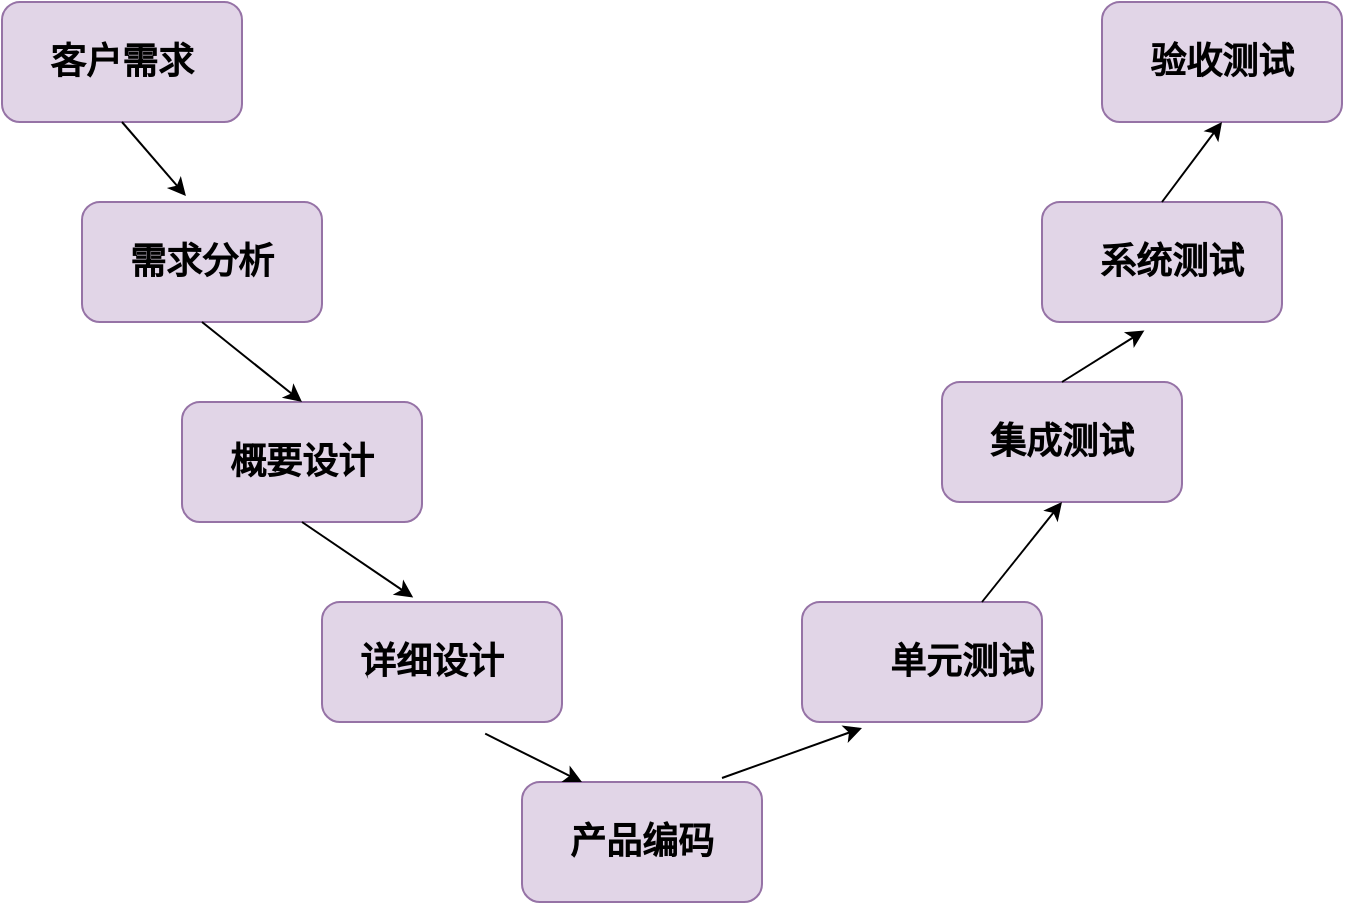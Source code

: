 <mxfile version="14.9.4" type="github">
  <diagram id="tvSWAv2rjN2gD1KwTATf" name="Page-1">
    <mxGraphModel dx="1038" dy="547" grid="1" gridSize="10" guides="1" tooltips="1" connect="1" arrows="1" fold="1" page="1" pageScale="1" pageWidth="827" pageHeight="1169" math="0" shadow="0">
      <root>
        <mxCell id="0" />
        <mxCell id="1" parent="0" />
        <mxCell id="yVtn9EEY_QMr2Gz2V4pB-1" value="" style="rounded=1;whiteSpace=wrap;html=1;fillColor=#e1d5e7;strokeColor=#9673a6;" vertex="1" parent="1">
          <mxGeometry x="50" y="110" width="120" height="60" as="geometry" />
        </mxCell>
        <mxCell id="yVtn9EEY_QMr2Gz2V4pB-2" value="&lt;font style=&quot;font-size: 18px&quot;&gt;&lt;b&gt;客户需求&lt;/b&gt;&lt;/font&gt;" style="text;html=1;strokeColor=none;fillColor=none;align=center;verticalAlign=middle;whiteSpace=wrap;rounded=0;" vertex="1" parent="1">
          <mxGeometry x="65" y="130" width="90" height="20" as="geometry" />
        </mxCell>
        <mxCell id="yVtn9EEY_QMr2Gz2V4pB-3" value="" style="rounded=1;whiteSpace=wrap;html=1;fillColor=#e1d5e7;strokeColor=#9673a6;" vertex="1" parent="1">
          <mxGeometry x="90" y="210" width="120" height="60" as="geometry" />
        </mxCell>
        <mxCell id="yVtn9EEY_QMr2Gz2V4pB-4" value="" style="rounded=1;whiteSpace=wrap;html=1;fillColor=#e1d5e7;strokeColor=#9673a6;" vertex="1" parent="1">
          <mxGeometry x="140" y="310" width="120" height="60" as="geometry" />
        </mxCell>
        <mxCell id="yVtn9EEY_QMr2Gz2V4pB-5" value="" style="rounded=1;whiteSpace=wrap;html=1;fillColor=#e1d5e7;strokeColor=#9673a6;" vertex="1" parent="1">
          <mxGeometry x="210" y="410" width="120" height="60" as="geometry" />
        </mxCell>
        <mxCell id="yVtn9EEY_QMr2Gz2V4pB-6" value="" style="rounded=1;whiteSpace=wrap;html=1;fillColor=#e1d5e7;strokeColor=#9673a6;" vertex="1" parent="1">
          <mxGeometry x="310" y="500" width="120" height="60" as="geometry" />
        </mxCell>
        <mxCell id="yVtn9EEY_QMr2Gz2V4pB-7" value="" style="rounded=1;whiteSpace=wrap;html=1;fillColor=#e1d5e7;strokeColor=#9673a6;" vertex="1" parent="1">
          <mxGeometry x="450" y="410" width="120" height="60" as="geometry" />
        </mxCell>
        <mxCell id="yVtn9EEY_QMr2Gz2V4pB-8" value="" style="rounded=1;whiteSpace=wrap;html=1;fillColor=#e1d5e7;strokeColor=#9673a6;" vertex="1" parent="1">
          <mxGeometry x="520" y="300" width="120" height="60" as="geometry" />
        </mxCell>
        <mxCell id="yVtn9EEY_QMr2Gz2V4pB-9" value="" style="rounded=1;whiteSpace=wrap;html=1;fillColor=#e1d5e7;strokeColor=#9673a6;" vertex="1" parent="1">
          <mxGeometry x="570" y="210" width="120" height="60" as="geometry" />
        </mxCell>
        <mxCell id="yVtn9EEY_QMr2Gz2V4pB-10" value="" style="rounded=1;whiteSpace=wrap;html=1;fillColor=#e1d5e7;strokeColor=#9673a6;" vertex="1" parent="1">
          <mxGeometry x="600" y="110" width="120" height="60" as="geometry" />
        </mxCell>
        <mxCell id="yVtn9EEY_QMr2Gz2V4pB-11" value="&lt;font style=&quot;font-size: 18px&quot;&gt;&lt;b&gt;需求分析&lt;/b&gt;&lt;/font&gt;" style="text;html=1;strokeColor=none;fillColor=none;align=center;verticalAlign=middle;whiteSpace=wrap;rounded=0;" vertex="1" parent="1">
          <mxGeometry x="105" y="230" width="90" height="20" as="geometry" />
        </mxCell>
        <mxCell id="yVtn9EEY_QMr2Gz2V4pB-12" value="&lt;font style=&quot;font-size: 18px&quot;&gt;&lt;b&gt;概要设计&lt;/b&gt;&lt;/font&gt;" style="text;html=1;strokeColor=none;fillColor=none;align=center;verticalAlign=middle;whiteSpace=wrap;rounded=0;" vertex="1" parent="1">
          <mxGeometry x="155" y="330" width="90" height="20" as="geometry" />
        </mxCell>
        <mxCell id="yVtn9EEY_QMr2Gz2V4pB-13" value="&lt;font style=&quot;font-size: 18px&quot;&gt;&lt;b&gt;详细设计&lt;/b&gt;&lt;/font&gt;" style="text;html=1;strokeColor=none;fillColor=none;align=center;verticalAlign=middle;whiteSpace=wrap;rounded=0;" vertex="1" parent="1">
          <mxGeometry x="220" y="430" width="90" height="20" as="geometry" />
        </mxCell>
        <mxCell id="yVtn9EEY_QMr2Gz2V4pB-14" value="&lt;font style=&quot;font-size: 18px&quot;&gt;&lt;b&gt;产品编码&lt;/b&gt;&lt;/font&gt;" style="text;html=1;strokeColor=none;fillColor=none;align=center;verticalAlign=middle;whiteSpace=wrap;rounded=0;" vertex="1" parent="1">
          <mxGeometry x="325" y="520" width="90" height="20" as="geometry" />
        </mxCell>
        <mxCell id="yVtn9EEY_QMr2Gz2V4pB-15" value="&lt;font style=&quot;font-size: 18px&quot;&gt;&lt;b&gt;单元测试&lt;/b&gt;&lt;/font&gt;" style="text;html=1;strokeColor=none;fillColor=none;align=center;verticalAlign=middle;whiteSpace=wrap;rounded=0;" vertex="1" parent="1">
          <mxGeometry x="485" y="430" width="90" height="20" as="geometry" />
        </mxCell>
        <mxCell id="yVtn9EEY_QMr2Gz2V4pB-16" value="&lt;font style=&quot;font-size: 18px&quot;&gt;&lt;b&gt;集成测试&lt;/b&gt;&lt;/font&gt;" style="text;html=1;strokeColor=none;fillColor=none;align=center;verticalAlign=middle;whiteSpace=wrap;rounded=0;" vertex="1" parent="1">
          <mxGeometry x="535" y="320" width="90" height="20" as="geometry" />
        </mxCell>
        <mxCell id="yVtn9EEY_QMr2Gz2V4pB-17" value="&lt;font style=&quot;font-size: 18px&quot;&gt;&lt;b&gt;系统测试&lt;/b&gt;&lt;/font&gt;" style="text;html=1;strokeColor=none;fillColor=none;align=center;verticalAlign=middle;whiteSpace=wrap;rounded=0;" vertex="1" parent="1">
          <mxGeometry x="590" y="230" width="90" height="20" as="geometry" />
        </mxCell>
        <mxCell id="yVtn9EEY_QMr2Gz2V4pB-18" value="&lt;font style=&quot;font-size: 18px&quot;&gt;&lt;b&gt;验收测试&lt;/b&gt;&lt;/font&gt;" style="text;html=1;strokeColor=none;fillColor=none;align=center;verticalAlign=middle;whiteSpace=wrap;rounded=0;" vertex="1" parent="1">
          <mxGeometry x="615" y="130" width="90" height="20" as="geometry" />
        </mxCell>
        <mxCell id="yVtn9EEY_QMr2Gz2V4pB-19" value="" style="endArrow=classic;html=1;exitX=0.5;exitY=1;exitDx=0;exitDy=0;entryX=0.433;entryY=-0.05;entryDx=0;entryDy=0;entryPerimeter=0;" edge="1" parent="1" source="yVtn9EEY_QMr2Gz2V4pB-1" target="yVtn9EEY_QMr2Gz2V4pB-3">
          <mxGeometry width="50" height="50" relative="1" as="geometry">
            <mxPoint x="390" y="380" as="sourcePoint" />
            <mxPoint x="440" y="330" as="targetPoint" />
          </mxGeometry>
        </mxCell>
        <mxCell id="yVtn9EEY_QMr2Gz2V4pB-21" value="" style="endArrow=classic;html=1;exitX=0.5;exitY=1;exitDx=0;exitDy=0;entryX=0.5;entryY=0;entryDx=0;entryDy=0;" edge="1" parent="1" source="yVtn9EEY_QMr2Gz2V4pB-3" target="yVtn9EEY_QMr2Gz2V4pB-4">
          <mxGeometry width="50" height="50" relative="1" as="geometry">
            <mxPoint x="390" y="380" as="sourcePoint" />
            <mxPoint x="440" y="330" as="targetPoint" />
          </mxGeometry>
        </mxCell>
        <mxCell id="yVtn9EEY_QMr2Gz2V4pB-22" value="" style="endArrow=classic;html=1;exitX=0.5;exitY=1;exitDx=0;exitDy=0;entryX=0.38;entryY=-0.037;entryDx=0;entryDy=0;entryPerimeter=0;" edge="1" parent="1" source="yVtn9EEY_QMr2Gz2V4pB-4" target="yVtn9EEY_QMr2Gz2V4pB-5">
          <mxGeometry width="50" height="50" relative="1" as="geometry">
            <mxPoint x="230" y="380" as="sourcePoint" />
            <mxPoint x="261.96" y="417" as="targetPoint" />
          </mxGeometry>
        </mxCell>
        <mxCell id="yVtn9EEY_QMr2Gz2V4pB-23" value="" style="endArrow=classic;html=1;exitX=0.68;exitY=1.097;exitDx=0;exitDy=0;exitPerimeter=0;entryX=0.25;entryY=0;entryDx=0;entryDy=0;" edge="1" parent="1" source="yVtn9EEY_QMr2Gz2V4pB-5" target="yVtn9EEY_QMr2Gz2V4pB-6">
          <mxGeometry width="50" height="50" relative="1" as="geometry">
            <mxPoint x="320" y="480" as="sourcePoint" />
            <mxPoint x="370" y="500" as="targetPoint" />
          </mxGeometry>
        </mxCell>
        <mxCell id="yVtn9EEY_QMr2Gz2V4pB-24" value="" style="endArrow=classic;html=1;" edge="1" parent="1">
          <mxGeometry width="50" height="50" relative="1" as="geometry">
            <mxPoint x="410" y="498" as="sourcePoint" />
            <mxPoint x="480" y="473" as="targetPoint" />
          </mxGeometry>
        </mxCell>
        <mxCell id="yVtn9EEY_QMr2Gz2V4pB-25" value="" style="endArrow=classic;html=1;exitX=0.75;exitY=0;exitDx=0;exitDy=0;entryX=0.5;entryY=1;entryDx=0;entryDy=0;" edge="1" parent="1" source="yVtn9EEY_QMr2Gz2V4pB-7" target="yVtn9EEY_QMr2Gz2V4pB-8">
          <mxGeometry width="50" height="50" relative="1" as="geometry">
            <mxPoint x="520" y="380" as="sourcePoint" />
            <mxPoint x="551.96" y="417" as="targetPoint" />
          </mxGeometry>
        </mxCell>
        <mxCell id="yVtn9EEY_QMr2Gz2V4pB-26" value="" style="endArrow=classic;html=1;exitX=0.5;exitY=0;exitDx=0;exitDy=0;entryX=0.427;entryY=1.07;entryDx=0;entryDy=0;entryPerimeter=0;" edge="1" parent="1" source="yVtn9EEY_QMr2Gz2V4pB-8" target="yVtn9EEY_QMr2Gz2V4pB-9">
          <mxGeometry width="50" height="50" relative="1" as="geometry">
            <mxPoint x="560" y="290" as="sourcePoint" />
            <mxPoint x="591.96" y="327" as="targetPoint" />
          </mxGeometry>
        </mxCell>
        <mxCell id="yVtn9EEY_QMr2Gz2V4pB-27" value="" style="endArrow=classic;html=1;exitX=0.5;exitY=0;exitDx=0;exitDy=0;entryX=0.5;entryY=1;entryDx=0;entryDy=0;" edge="1" parent="1" source="yVtn9EEY_QMr2Gz2V4pB-9" target="yVtn9EEY_QMr2Gz2V4pB-10">
          <mxGeometry width="50" height="50" relative="1" as="geometry">
            <mxPoint x="620" y="190" as="sourcePoint" />
            <mxPoint x="651.96" y="227" as="targetPoint" />
          </mxGeometry>
        </mxCell>
      </root>
    </mxGraphModel>
  </diagram>
</mxfile>
